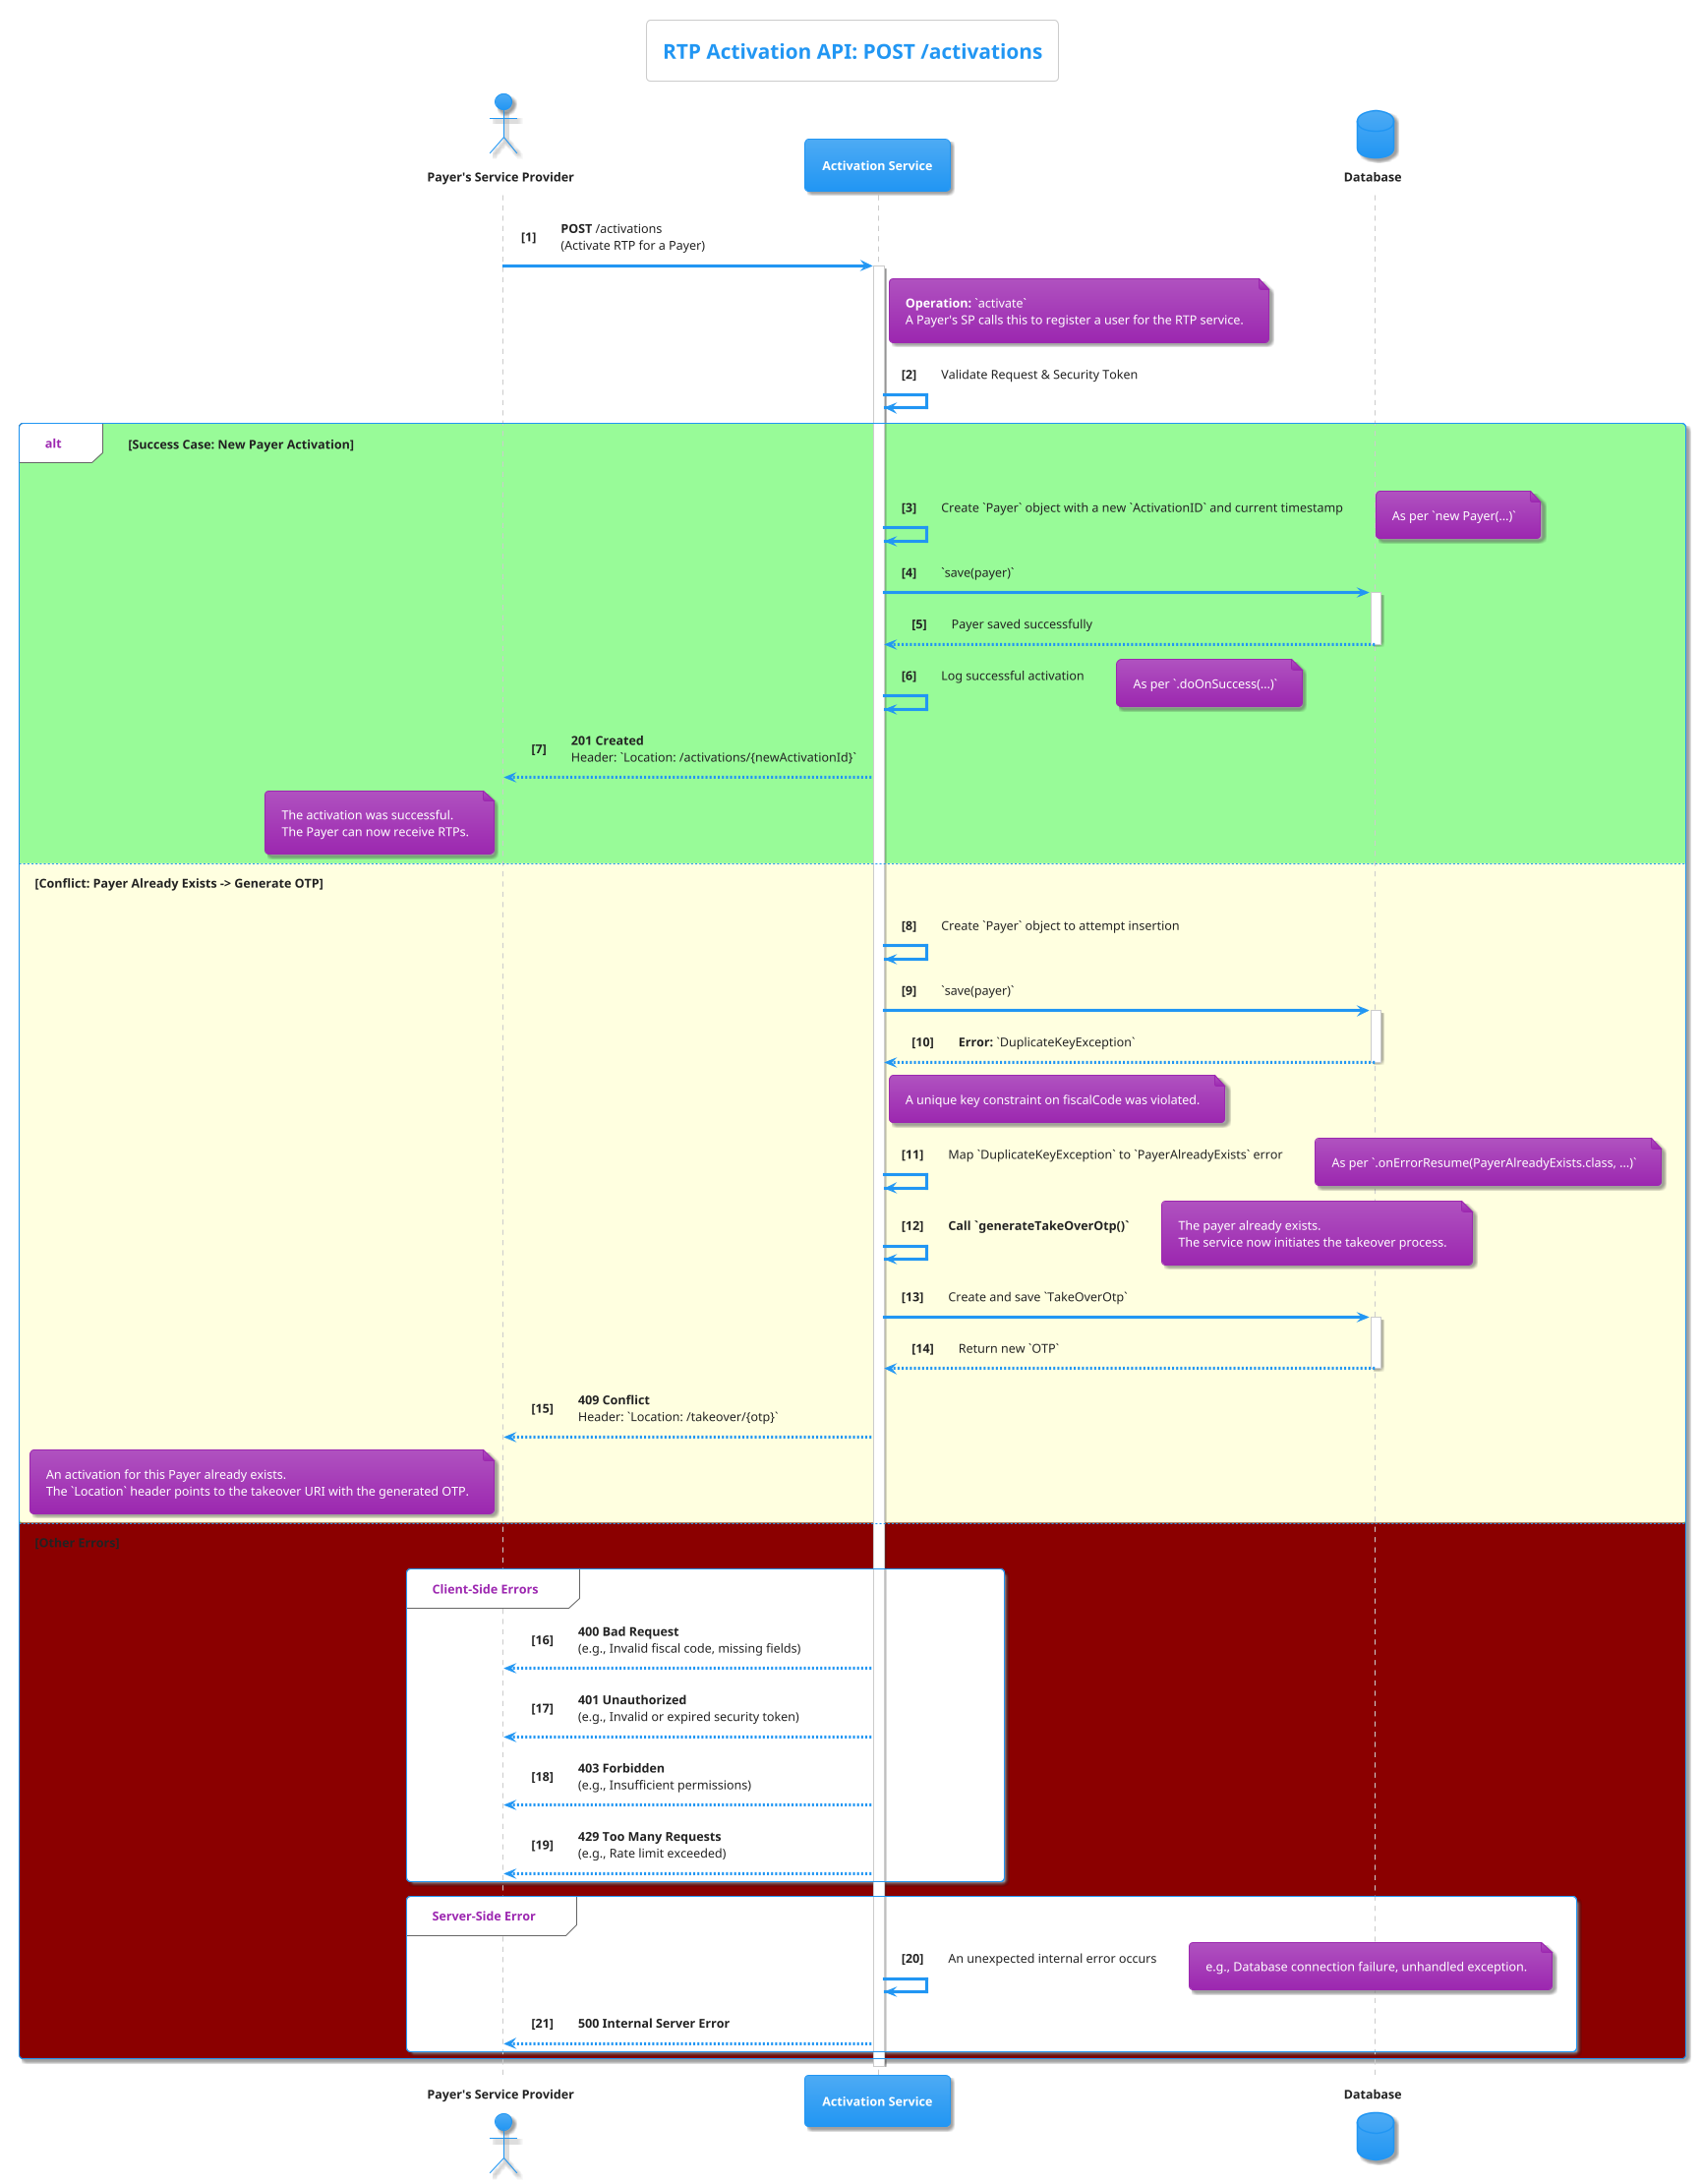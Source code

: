 @startuml
' PlantUML Diagram for RTP Activation API
' Title: Unified RTP Activation Sequence Diagram with OTP Takeover
' Version: 2.1.0
' Description: This diagram shows the detailed process for activating a Payer.
'              If the Payer already exists, a takeover OTP is generated.

!theme materia

title RTP Activation API: POST /activations

actor "**Payer's Service Provider**" as PSP
participant "**Activation Service**" as AS
database "**Database**" as DB

autonumber "<b>[0]"

PSP -> AS: **POST** /activations\n(Activate RTP for a Payer)
activate AS

note right of AS
  **Operation:** `activate`
  A Payer's SP calls this to register a user for the RTP service.
end note

AS -> AS: Validate Request & Security Token

alt #palegreen **Success Case: New Payer Activation**

    AS -> AS: Create `Payer` object with a new `ActivationID` and current timestamp
    note right: As per `new Payer(...)`

    AS -> DB: `save(payer)`
    activate DB
    DB --> AS: Payer saved successfully
    deactivate DB

    AS -> AS: Log successful activation
    note right: As per `.doOnSuccess(...)`

    AS --> PSP: **201 Created**\nHeader: `Location: /activations/{newActivationId}`
    note left of PSP
        The activation was successful.
        The Payer can now receive RTPs.
    end note

else #lightyellow **Conflict: Payer Already Exists -> Generate OTP**

    AS -> AS: Create `Payer` object to attempt insertion

    AS -> DB: `save(payer)`
    activate DB
    DB --> AS: **Error:** `DuplicateKeyException`
    deactivate DB
    note right of AS: A unique key constraint on fiscalCode was violated.

    AS -> AS: Map `DuplicateKeyException` to `PayerAlreadyExists` error
    note right: As per `.onErrorResume(PayerAlreadyExists.class, ...)`

    AS -> AS: **Call `generateTakeOverOtp()`**
    note right
        The payer already exists.
        The service now initiates the takeover process.
    end note

    AS -> DB: Create and save `TakeOverOtp`
    activate DB
    DB --> AS: Return new `OTP`
    deactivate DB

    AS --> PSP: **409 Conflict**\nHeader: `Location: /takeover/{otp}`
    note left of PSP
        An activation for this Payer already exists.
        The `Location` header points to the takeover URI with the generated OTP.
    end note

else #darkred **Other Errors**

    group Client-Side Errors
        AS --> PSP: **400 Bad Request**\n(e.g., Invalid fiscal code, missing fields)
        AS --> PSP: **401 Unauthorized**\n(e.g., Invalid or expired security token)
        AS --> PSP: **403 Forbidden**\n(e.g., Insufficient permissions)
        AS --> PSP: **429 Too Many Requests**\n(e.g., Rate limit exceeded)
    end group

    group Server-Side Error
        AS -> AS: An unexpected internal error occurs
        note right: e.g., Database connection failure, unhandled exception.
        AS --> PSP: **500 Internal Server Error**
    end group

end

deactivate AS
@enduml
